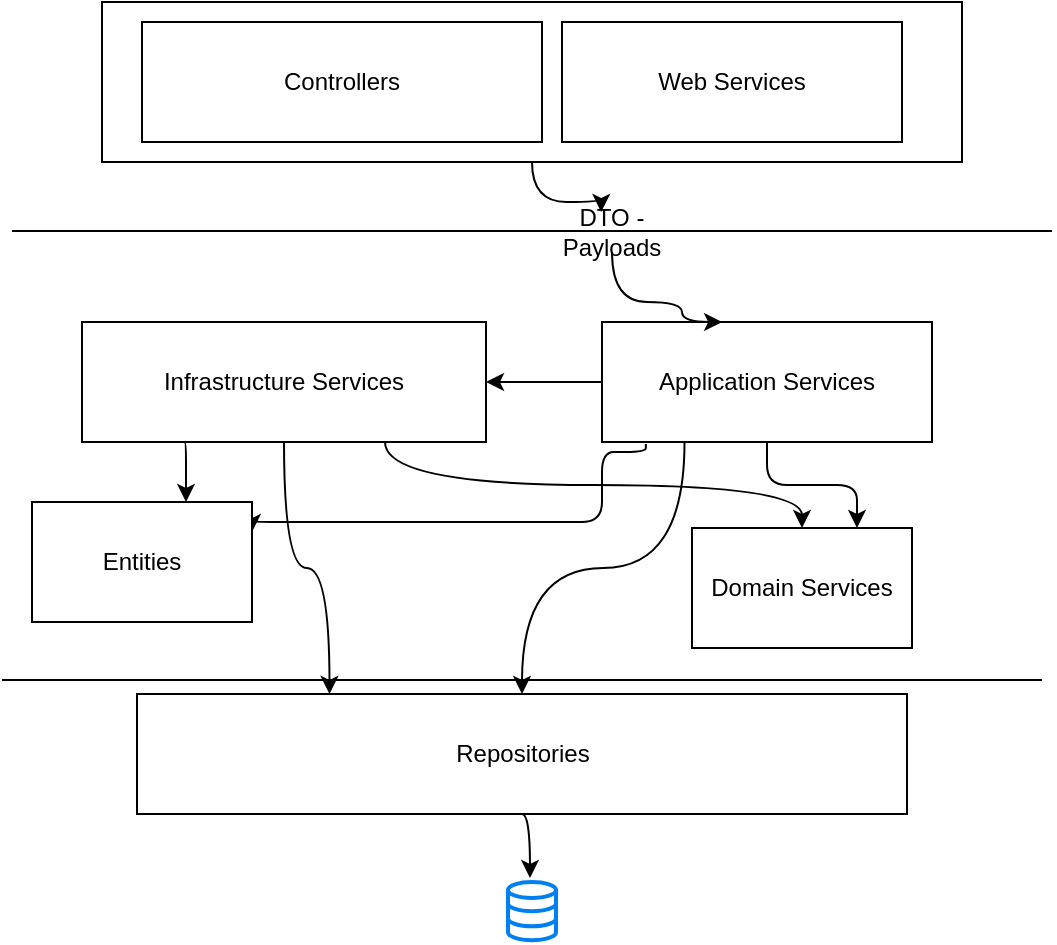 <mxfile version="11.3.0" type="device" pages="2"><diagram id="v56tfe57ucSMBe7p_W9o" name="overall"><mxGraphModel dx="772" dy="518" grid="1" gridSize="10" guides="1" tooltips="1" connect="1" arrows="1" fold="1" page="1" pageScale="1" pageWidth="850" pageHeight="1100" math="0" shadow="0"><root><mxCell id="0"/><mxCell id="1" parent="0"/><mxCell id="3vSMNe_YlhpAEYk5nzmt-1" value="" style="html=1;verticalLabelPosition=bottom;align=center;labelBackgroundColor=#ffffff;verticalAlign=top;strokeWidth=2;strokeColor=#0080F0;fillColor=#ffffff;shadow=0;dashed=0;shape=mxgraph.ios7.icons.data;" parent="1" vertex="1"><mxGeometry x="333" y="550" width="24" height="29.1" as="geometry"/></mxCell><mxCell id="3vSMNe_YlhpAEYk5nzmt-27" style="edgeStyle=orthogonalEdgeStyle;curved=1;orthogonalLoop=1;jettySize=auto;html=1;exitX=0.5;exitY=1;exitDx=0;exitDy=0;entryX=0.458;entryY=-0.069;entryDx=0;entryDy=0;entryPerimeter=0;" parent="1" source="3vSMNe_YlhpAEYk5nzmt-2" target="3vSMNe_YlhpAEYk5nzmt-1" edge="1"><mxGeometry relative="1" as="geometry"/></mxCell><mxCell id="3vSMNe_YlhpAEYk5nzmt-2" value="Repositories" style="rounded=0;whiteSpace=wrap;html=1;" parent="1" vertex="1"><mxGeometry x="147.5" y="456" width="385" height="60" as="geometry"/></mxCell><mxCell id="3vSMNe_YlhpAEYk5nzmt-3" value="Domain Services" style="rounded=0;whiteSpace=wrap;html=1;" parent="1" vertex="1"><mxGeometry x="425" y="373" width="110" height="60" as="geometry"/></mxCell><mxCell id="3vSMNe_YlhpAEYk5nzmt-25" style="edgeStyle=orthogonalEdgeStyle;curved=1;orthogonalLoop=1;jettySize=auto;html=1;exitX=0.75;exitY=1;exitDx=0;exitDy=0;" parent="1" source="3vSMNe_YlhpAEYk5nzmt-4" target="3vSMNe_YlhpAEYk5nzmt-3" edge="1"><mxGeometry relative="1" as="geometry"/></mxCell><mxCell id="jganHHVliY6nMe4zJjoM-5" style="edgeStyle=orthogonalEdgeStyle;orthogonalLoop=1;jettySize=auto;html=1;exitX=0.25;exitY=1;exitDx=0;exitDy=0;entryX=0.7;entryY=0;entryDx=0;entryDy=0;entryPerimeter=0;startArrow=none;startFill=0;endArrow=classic;endFill=1;targetPerimeterSpacing=14;" parent="1" source="3vSMNe_YlhpAEYk5nzmt-4" target="jganHHVliY6nMe4zJjoM-3" edge="1"><mxGeometry relative="1" as="geometry"/></mxCell><mxCell id="3vSMNe_YlhpAEYk5nzmt-4" value="Infrastructure Services" style="rounded=0;whiteSpace=wrap;html=1;" parent="1" vertex="1"><mxGeometry x="120" y="270" width="202" height="60" as="geometry"/></mxCell><mxCell id="jganHHVliY6nMe4zJjoM-2" style="edgeStyle=orthogonalEdgeStyle;orthogonalLoop=1;jettySize=auto;html=1;exitX=0;exitY=0.5;exitDx=0;exitDy=0;entryX=1;entryY=0.5;entryDx=0;entryDy=0;startArrow=none;startFill=0;endArrow=classic;endFill=1;targetPerimeterSpacing=14;" parent="1" source="3vSMNe_YlhpAEYk5nzmt-5" target="3vSMNe_YlhpAEYk5nzmt-4" edge="1"><mxGeometry relative="1" as="geometry"/></mxCell><mxCell id="jganHHVliY6nMe4zJjoM-4" style="edgeStyle=orthogonalEdgeStyle;orthogonalLoop=1;jettySize=auto;html=1;exitX=0.133;exitY=1.017;exitDx=0;exitDy=0;startArrow=none;startFill=0;endArrow=classic;endFill=1;targetPerimeterSpacing=14;entryX=1;entryY=0.25;entryDx=0;entryDy=0;exitPerimeter=0;" parent="1" source="3vSMNe_YlhpAEYk5nzmt-5" target="jganHHVliY6nMe4zJjoM-3" edge="1"><mxGeometry relative="1" as="geometry"><Array as="points"><mxPoint x="402" y="335"/><mxPoint x="380" y="335"/><mxPoint x="380" y="370"/><mxPoint x="205" y="370"/></Array></mxGeometry></mxCell><mxCell id="3vSMNe_YlhpAEYk5nzmt-5" value="Application Services" style="rounded=0;whiteSpace=wrap;html=1;" parent="1" vertex="1"><mxGeometry x="380" y="270" width="165" height="60" as="geometry"/></mxCell><mxCell id="3vSMNe_YlhpAEYk5nzmt-8" value="Controllers" style="rounded=0;whiteSpace=wrap;html=1;" parent="1" vertex="1"><mxGeometry x="150" y="120" width="200" height="60" as="geometry"/></mxCell><mxCell id="3vSMNe_YlhpAEYk5nzmt-9" value="Web Services" style="rounded=0;whiteSpace=wrap;html=1;" parent="1" vertex="1"><mxGeometry x="360" y="120" width="170" height="60" as="geometry"/></mxCell><mxCell id="3vSMNe_YlhpAEYk5nzmt-11" value="" style="endArrow=none;html=1;" parent="1" edge="1"><mxGeometry width="50" height="50" relative="1" as="geometry"><mxPoint x="80" y="449" as="sourcePoint"/><mxPoint x="600" y="449" as="targetPoint"/></mxGeometry></mxCell><mxCell id="3vSMNe_YlhpAEYk5nzmt-19" value="" style="endArrow=none;html=1;" parent="1" edge="1"><mxGeometry width="50" height="50" relative="1" as="geometry"><mxPoint x="85" y="224.5" as="sourcePoint"/><mxPoint x="605" y="224.5" as="targetPoint"/><Array as="points"/></mxGeometry></mxCell><mxCell id="3vSMNe_YlhpAEYk5nzmt-30" style="edgeStyle=orthogonalEdgeStyle;curved=1;orthogonalLoop=1;jettySize=auto;html=1;exitX=0.5;exitY=1;exitDx=0;exitDy=0;entryX=0.364;entryY=0;entryDx=0;entryDy=0;entryPerimeter=0;" parent="1" source="OwNdd72jKxA8_H99OcCN-3" target="3vSMNe_YlhpAEYk5nzmt-5" edge="1"><mxGeometry relative="1" as="geometry"><Array as="points"><mxPoint x="385" y="260"/><mxPoint x="420" y="260"/></Array></mxGeometry></mxCell><mxCell id="3vSMNe_YlhpAEYk5nzmt-29" value="" style="rounded=0;whiteSpace=wrap;html=1;glass=0;shadow=0;fillColor=none;" parent="1" vertex="1"><mxGeometry x="130" y="110" width="430" height="80" as="geometry"/></mxCell><mxCell id="OwNdd72jKxA8_H99OcCN-2" style="edgeStyle=orthogonalEdgeStyle;orthogonalLoop=1;jettySize=auto;html=1;exitX=0.25;exitY=1;exitDx=0;exitDy=0;curved=1;" parent="1" source="3vSMNe_YlhpAEYk5nzmt-5" target="3vSMNe_YlhpAEYk5nzmt-2" edge="1"><mxGeometry relative="1" as="geometry"><mxPoint x="401" y="330" as="sourcePoint"/><mxPoint x="365" y="383" as="targetPoint"/></mxGeometry></mxCell><mxCell id="OwNdd72jKxA8_H99OcCN-3" value="DTO - Payloads" style="text;html=1;strokeColor=none;fillColor=none;align=center;verticalAlign=middle;whiteSpace=wrap;rounded=0;" parent="1" vertex="1"><mxGeometry x="365" y="215" width="40" height="20" as="geometry"/></mxCell><mxCell id="OwNdd72jKxA8_H99OcCN-5" style="edgeStyle=orthogonalEdgeStyle;curved=1;orthogonalLoop=1;jettySize=auto;html=1;exitX=0.5;exitY=1;exitDx=0;exitDy=0;entryX=0.364;entryY=0;entryDx=0;entryDy=0;entryPerimeter=0;" parent="1" source="3vSMNe_YlhpAEYk5nzmt-29" target="OwNdd72jKxA8_H99OcCN-3" edge="1"><mxGeometry relative="1" as="geometry"><mxPoint x="345" y="230" as="sourcePoint"/><mxPoint x="420" y="270" as="targetPoint"/></mxGeometry></mxCell><mxCell id="OwNdd72jKxA8_H99OcCN-7" style="edgeStyle=orthogonalEdgeStyle;orthogonalLoop=1;jettySize=auto;html=1;exitX=0.5;exitY=1;exitDx=0;exitDy=0;entryX=0.25;entryY=0;entryDx=0;entryDy=0;curved=1;" parent="1" source="3vSMNe_YlhpAEYk5nzmt-4" target="3vSMNe_YlhpAEYk5nzmt-2" edge="1"><mxGeometry relative="1" as="geometry"><Array as="points"/><mxPoint x="250" y="330" as="sourcePoint"/><mxPoint x="241" y="382" as="targetPoint"/></mxGeometry></mxCell><mxCell id="OwNdd72jKxA8_H99OcCN-10" value="" style="endArrow=classic;html=1;edgeStyle=orthogonalEdgeStyle;entryX=0.75;entryY=0;entryDx=0;entryDy=0;" parent="1" source="3vSMNe_YlhpAEYk5nzmt-5" target="3vSMNe_YlhpAEYk5nzmt-3" edge="1"><mxGeometry width="50" height="50" relative="1" as="geometry"><mxPoint x="442.75" y="330" as="sourcePoint"/><mxPoint x="498.908" y="341.5" as="targetPoint"/></mxGeometry></mxCell><mxCell id="jganHHVliY6nMe4zJjoM-3" value="Entities" style="rounded=0;whiteSpace=wrap;html=1;" parent="1" vertex="1"><mxGeometry x="95" y="360" width="110" height="60" as="geometry"/></mxCell></root></mxGraphModel></diagram><diagram id="00W6FaAHZzzi1PTw13UY" name="entities"><mxGraphModel dx="1930" dy="1909" grid="1" gridSize="10" guides="1" tooltips="1" connect="1" arrows="1" fold="1" page="1" pageScale="1" pageWidth="827" pageHeight="1169" math="0" shadow="0"><root><mxCell id="ZeBFbYIPzaaSFqn-mo6Y-0"/><mxCell id="ZeBFbYIPzaaSFqn-mo6Y-1" parent="ZeBFbYIPzaaSFqn-mo6Y-0"/><mxCell id="ZeBFbYIPzaaSFqn-mo6Y-2" value="Seller" style="swimlane;childLayout=stackLayout;horizontal=1;startSize=30;horizontalStack=0;fillColor=#008cff;fontColor=#FFFFFF;rounded=1;fontSize=14;fontStyle=0;strokeWidth=2;resizeParent=0;resizeLast=1;shadow=0;dashed=0;align=center;" parent="ZeBFbYIPzaaSFqn-mo6Y-1" vertex="1"><mxGeometry x="130" y="-160" width="160" height="140" as="geometry"/></mxCell><mxCell id="ZeBFbYIPzaaSFqn-mo6Y-3" value="+id: Long&#10;+name: String&#10;+address: List&lt;Address&gt;&#10;+website: String&#10;+email: String&#10;+products: List&lt;Product&gt;" style="align=left;strokeColor=none;fillColor=none;spacingLeft=4;fontSize=12;verticalAlign=top;resizable=0;rotatable=0;part=1;" parent="ZeBFbYIPzaaSFqn-mo6Y-2" vertex="1"><mxGeometry y="30" width="160" height="110" as="geometry"/></mxCell><mxCell id="ZeBFbYIPzaaSFqn-mo6Y-4" value="Customer" style="swimlane;childLayout=stackLayout;horizontal=1;startSize=30;horizontalStack=0;fillColor=#008cff;fontColor=#FFFFFF;rounded=1;fontSize=14;fontStyle=0;strokeWidth=2;resizeParent=0;resizeLast=1;shadow=0;dashed=0;align=center;" parent="ZeBFbYIPzaaSFqn-mo6Y-1" vertex="1"><mxGeometry x="398" y="110" width="190" height="200" as="geometry"><mxRectangle x="420" width="90" height="30" as="alternateBounds"/></mxGeometry></mxCell><mxCell id="ZeBFbYIPzaaSFqn-mo6Y-5" value="+id: Long&#10;+firstName : String&#10;+lastName : String&#10;+email: String&#10;+phonenumber: String&#10;+ addresses: List&lt;Address&gt;&#10;+reviews: List&lt;Review&gt;&#10;+paymentOptions:List&lt;Payment&gt;&#10;+orders: List&lt;Orders&gt;" style="align=left;strokeColor=none;fillColor=none;spacingLeft=4;fontSize=12;verticalAlign=top;resizable=0;rotatable=0;part=1;" parent="ZeBFbYIPzaaSFqn-mo6Y-4" vertex="1"><mxGeometry y="30" width="190" height="170" as="geometry"/></mxCell><mxCell id="ZeBFbYIPzaaSFqn-mo6Y-7" value="Review" style="swimlane;childLayout=stackLayout;horizontal=1;startSize=30;horizontalStack=0;fillColor=#008cff;fontColor=#FFFFFF;rounded=1;fontSize=14;fontStyle=0;strokeWidth=2;resizeParent=0;resizeLast=1;shadow=0;dashed=0;align=center;" parent="ZeBFbYIPzaaSFqn-mo6Y-1" vertex="1"><mxGeometry x="413" y="-100" width="160" height="130" as="geometry"/></mxCell><mxCell id="ZeBFbYIPzaaSFqn-mo6Y-8" value="+id: Long&#10;+star: short&#10;+comment: String&#10;+date: Instant&#10;+customer: Customer&#10;+product: Product" style="align=left;strokeColor=none;fillColor=none;spacingLeft=4;fontSize=12;verticalAlign=top;resizable=0;rotatable=0;part=1;" parent="ZeBFbYIPzaaSFqn-mo6Y-7" vertex="1"><mxGeometry y="30" width="160" height="100" as="geometry"/></mxCell><mxCell id="ZeBFbYIPzaaSFqn-mo6Y-9" value="Product" style="swimlane;childLayout=stackLayout;horizontal=1;startSize=30;horizontalStack=0;fillColor=#008cff;fontColor=#FFFFFF;rounded=1;fontSize=14;fontStyle=0;strokeWidth=2;resizeParent=0;resizeLast=1;shadow=0;dashed=0;align=center;" parent="ZeBFbYIPzaaSFqn-mo6Y-1" vertex="1"><mxGeometry x="40" y="65" width="180" height="175" as="geometry"/></mxCell><mxCell id="ZeBFbYIPzaaSFqn-mo6Y-10" value="+id: Long&#10;+name : String&#10;+description : String&#10;+ listPrice : double&#10;+ availableQuantity: long&#10;+seller: Seller&#10;+category: Category&#10;+reviews: List&lt;Review&gt;&#10;+orderItems: List&lt;OrderItem&gt;" style="align=left;strokeColor=none;fillColor=none;spacingLeft=4;fontSize=12;verticalAlign=top;resizable=0;rotatable=0;part=1;" parent="ZeBFbYIPzaaSFqn-mo6Y-9" vertex="1"><mxGeometry y="30" width="180" height="145" as="geometry"/></mxCell><mxCell id="ZeBFbYIPzaaSFqn-mo6Y-13" value="Address" style="swimlane;childLayout=stackLayout;horizontal=1;startSize=30;horizontalStack=0;fillColor=#008cff;fontColor=#FFFFFF;rounded=1;fontSize=14;fontStyle=0;strokeWidth=2;resizeParent=0;resizeLast=1;shadow=0;dashed=0;align=center;" parent="ZeBFbYIPzaaSFqn-mo6Y-1" vertex="1"><mxGeometry x="640" y="315" width="160" height="150" as="geometry"/></mxCell><mxCell id="ZeBFbYIPzaaSFqn-mo6Y-14" value="+id: Long&#10;+street: String&#10;+unit: String&#10;+city: String&#10;+state: String&#10;+zipcode: integer&#10;+phonenumber: String" style="align=left;strokeColor=none;fillColor=none;spacingLeft=4;fontSize=12;verticalAlign=top;resizable=0;rotatable=0;part=1;" parent="ZeBFbYIPzaaSFqn-mo6Y-13" vertex="1"><mxGeometry y="30" width="160" height="120" as="geometry"/></mxCell><mxCell id="ZeBFbYIPzaaSFqn-mo6Y-15" value="Category" style="swimlane;childLayout=stackLayout;horizontal=1;startSize=30;horizontalStack=0;fillColor=#008cff;fontColor=#FFFFFF;rounded=1;fontSize=14;fontStyle=0;strokeWidth=2;resizeParent=0;resizeLast=1;shadow=0;dashed=0;align=center;" parent="ZeBFbYIPzaaSFqn-mo6Y-1" vertex="1"><mxGeometry x="-140" y="-25" width="160" height="105" as="geometry"/></mxCell><mxCell id="ZeBFbYIPzaaSFqn-mo6Y-16" value="+id : Long&#10;+name: String&#10;+product: List&lt;Product&gt;" style="align=left;strokeColor=none;fillColor=none;spacingLeft=4;fontSize=12;verticalAlign=top;resizable=0;rotatable=0;part=1;" parent="ZeBFbYIPzaaSFqn-mo6Y-15" vertex="1"><mxGeometry y="30" width="160" height="75" as="geometry"/></mxCell><mxCell id="ZeBFbYIPzaaSFqn-mo6Y-17" value="OrderItem" style="swimlane;childLayout=stackLayout;horizontal=1;startSize=30;horizontalStack=0;fillColor=#008cff;fontColor=#FFFFFF;rounded=1;fontSize=14;fontStyle=0;strokeWidth=2;resizeParent=0;resizeLast=1;shadow=0;dashed=0;align=center;" parent="ZeBFbYIPzaaSFqn-mo6Y-1" vertex="1"><mxGeometry x="-160" y="270" width="160" height="120" as="geometry"/></mxCell><mxCell id="ZeBFbYIPzaaSFqn-mo6Y-18" value="+id: Long&#10;+product: Product&#10;+order: Order&#10;+unitPrice: double&#10;+quantity: long" style="align=left;strokeColor=none;fillColor=none;spacingLeft=4;fontSize=12;verticalAlign=top;resizable=0;rotatable=0;part=1;" parent="ZeBFbYIPzaaSFqn-mo6Y-17" vertex="1"><mxGeometry y="30" width="160" height="90" as="geometry"/></mxCell><mxCell id="ZeBFbYIPzaaSFqn-mo6Y-19" value="Order" style="swimlane;childLayout=stackLayout;horizontal=1;startSize=30;horizontalStack=0;fillColor=#008cff;fontColor=#FFFFFF;rounded=1;fontSize=14;fontStyle=0;strokeWidth=2;resizeParent=0;resizeLast=1;shadow=0;dashed=0;align=center;" parent="ZeBFbYIPzaaSFqn-mo6Y-1" vertex="1"><mxGeometry x="110" y="255" width="160" height="180" as="geometry"/></mxCell><mxCell id="ZeBFbYIPzaaSFqn-mo6Y-20" value="+id: Long&#10;+date: Instant&#10;+totalValue: double&#10;+status: OrderStatus&#10;+customer: Customer&#10;+items: List&lt;OrderItem&gt;&#10;+address:Adress&#10;+payment:Payment" style="align=left;strokeColor=none;fillColor=none;spacingLeft=4;fontSize=12;verticalAlign=top;resizable=0;rotatable=0;part=1;" parent="ZeBFbYIPzaaSFqn-mo6Y-19" vertex="1"><mxGeometry y="30" width="160" height="150" as="geometry"/></mxCell><mxCell id="ZeBFbYIPzaaSFqn-mo6Y-21" value="&lt;&lt;enumeration&gt;&gt;&#10;OrderStatus" style="swimlane;childLayout=stackLayout;horizontal=1;startSize=30;horizontalStack=0;fillColor=#008cff;fontColor=#FFFFFF;rounded=1;fontSize=14;fontStyle=0;strokeWidth=2;resizeParent=0;resizeLast=1;shadow=0;dashed=0;align=center;" parent="ZeBFbYIPzaaSFqn-mo6Y-1" vertex="1"><mxGeometry x="-40" y="505" width="160" height="120" as="geometry"/></mxCell><mxCell id="ZeBFbYIPzaaSFqn-mo6Y-22" value="+Ordered&#10;+Shipped&#10;+Cancelled&#10;+Delivered" style="align=left;strokeColor=none;fillColor=none;spacingLeft=4;fontSize=12;verticalAlign=top;resizable=0;rotatable=0;part=1;" parent="ZeBFbYIPzaaSFqn-mo6Y-21" vertex="1"><mxGeometry y="30" width="160" height="90" as="geometry"/></mxCell><mxCell id="ZeBFbYIPzaaSFqn-mo6Y-23" value="Payment" style="swimlane;childLayout=stackLayout;horizontal=1;startSize=30;horizontalStack=0;fillColor=#008cff;fontColor=#FFFFFF;rounded=1;fontSize=14;fontStyle=0;strokeWidth=2;resizeParent=0;resizeLast=1;shadow=0;dashed=0;align=center;" parent="ZeBFbYIPzaaSFqn-mo6Y-1" vertex="1"><mxGeometry x="370" y="505" width="160" height="150" as="geometry"/></mxCell><mxCell id="ZeBFbYIPzaaSFqn-mo6Y-24" value="+id: Long&#10;+nameOnCard: String&#10;+cardNumber: String&#10;+cardType: String&#10;+expireMonth: int&#10;+expireYear: int&#10;+billingAddress: Address&#10;+customer: Customer" style="align=left;strokeColor=none;fillColor=none;spacingLeft=4;fontSize=12;verticalAlign=top;resizable=0;rotatable=0;part=1;" parent="ZeBFbYIPzaaSFqn-mo6Y-23" vertex="1"><mxGeometry y="30" width="160" height="120" as="geometry"/></mxCell><mxCell id="ZeBFbYIPzaaSFqn-mo6Y-31" value="" style="fontSize=12;html=1;endArrow=ERzeroToMany;startArrow=ERmandOne;entryX=0.75;entryY=0;entryDx=0;entryDy=0;edgeStyle=orthogonalEdgeStyle;" parent="ZeBFbYIPzaaSFqn-mo6Y-1" source="ZeBFbYIPzaaSFqn-mo6Y-3" target="ZeBFbYIPzaaSFqn-mo6Y-9" edge="1"><mxGeometry width="100" height="100" relative="1" as="geometry"><mxPoint x="260" y="50" as="sourcePoint"/><mxPoint x="283" y="40" as="targetPoint"/></mxGeometry></mxCell><mxCell id="ZeBFbYIPzaaSFqn-mo6Y-33" value="" style="edgeStyle=orthogonalEdgeStyle;fontSize=12;html=1;endArrow=ERzeroToOne;startArrow=ERmandOne;exitX=0.5;exitY=1;exitDx=0;exitDy=0;entryX=0;entryY=0.25;entryDx=0;entryDy=0;" parent="ZeBFbYIPzaaSFqn-mo6Y-1" source="ZeBFbYIPzaaSFqn-mo6Y-16" target="ZeBFbYIPzaaSFqn-mo6Y-10" edge="1"><mxGeometry width="100" height="100" relative="1" as="geometry"><mxPoint x="60" y="150" as="sourcePoint"/><mxPoint x="160" y="50" as="targetPoint"/></mxGeometry></mxCell><mxCell id="ZeBFbYIPzaaSFqn-mo6Y-35" value="" style="edgeStyle=elbowEdgeStyle;fontSize=12;html=1;endArrow=ERzeroToMany;startArrow=ERmandOne;" parent="ZeBFbYIPzaaSFqn-mo6Y-1" source="ZeBFbYIPzaaSFqn-mo6Y-10" target="ZeBFbYIPzaaSFqn-mo6Y-8" edge="1"><mxGeometry width="100" height="100" relative="1" as="geometry"><mxPoint x="290" y="240" as="sourcePoint"/><mxPoint x="390" y="140" as="targetPoint"/></mxGeometry></mxCell><mxCell id="ZeBFbYIPzaaSFqn-mo6Y-37" style="orthogonalLoop=1;jettySize=auto;html=1;exitX=0.5;exitY=1;exitDx=0;exitDy=0;entryX=0.169;entryY=0;entryDx=0;entryDy=0;entryPerimeter=0;targetPerimeterSpacing=14;elbow=vertical;edgeStyle=orthogonalEdgeStyle;startArrow=ERzeroToMany;startFill=1;endArrow=ERmandOne;endFill=0;" parent="ZeBFbYIPzaaSFqn-mo6Y-1" source="ZeBFbYIPzaaSFqn-mo6Y-8" target="ZeBFbYIPzaaSFqn-mo6Y-4" edge="1"><mxGeometry relative="1" as="geometry"/></mxCell><mxCell id="ZeBFbYIPzaaSFqn-mo6Y-38" value="" style="edgeStyle=orthogonalEdgeStyle;fontSize=12;html=1;endArrow=ERzeroToMany;endFill=1;entryX=0.5;entryY=0;entryDx=0;entryDy=0;exitX=1;exitY=0.25;exitDx=0;exitDy=0;" parent="ZeBFbYIPzaaSFqn-mo6Y-1" source="ZeBFbYIPzaaSFqn-mo6Y-5" target="ZeBFbYIPzaaSFqn-mo6Y-13" edge="1"><mxGeometry width="100" height="100" relative="1" as="geometry"><mxPoint x="473" y="380" as="sourcePoint"/><mxPoint x="573" y="280" as="targetPoint"/></mxGeometry></mxCell><mxCell id="ZeBFbYIPzaaSFqn-mo6Y-40" value="" style="edgeStyle=orthogonalEdgeStyle;fontSize=12;html=1;endArrow=ERzeroToMany;endFill=1;entryX=0.875;entryY=-0.013;entryDx=0;entryDy=0;entryPerimeter=0;exitX=1;exitY=0.092;exitDx=0;exitDy=0;exitPerimeter=0;" parent="ZeBFbYIPzaaSFqn-mo6Y-1" source="ZeBFbYIPzaaSFqn-mo6Y-2" target="ZeBFbYIPzaaSFqn-mo6Y-13" edge="1"><mxGeometry width="100" height="100" relative="1" as="geometry"><mxPoint x="320" y="-40" as="sourcePoint"/><mxPoint x="570" y="250" as="targetPoint"/></mxGeometry></mxCell><mxCell id="q1HIxkfjvxAjfOYAbi55-0" value="" style="edgeStyle=orthogonalEdgeStyle;fontSize=12;html=1;endArrow=ERzeroToMany;endFill=1;exitX=0;exitY=0.5;exitDx=0;exitDy=0;entryX=1;entryY=0.25;entryDx=0;entryDy=0;" parent="ZeBFbYIPzaaSFqn-mo6Y-1" source="ZeBFbYIPzaaSFqn-mo6Y-5" target="ZeBFbYIPzaaSFqn-mo6Y-20" edge="1"><mxGeometry width="100" height="100" relative="1" as="geometry"><mxPoint x="440" y="250" as="sourcePoint"/><mxPoint x="540" y="150" as="targetPoint"/></mxGeometry></mxCell><mxCell id="q1HIxkfjvxAjfOYAbi55-3" value="" style="edgeStyle=orthogonalEdgeStyle;fontSize=12;html=1;endArrow=ERzeroToMany;startArrow=ERmandOne;" parent="ZeBFbYIPzaaSFqn-mo6Y-1" source="ZeBFbYIPzaaSFqn-mo6Y-10" target="ZeBFbYIPzaaSFqn-mo6Y-17" edge="1"><mxGeometry width="100" height="100" relative="1" as="geometry"><mxPoint x="190" y="310" as="sourcePoint"/><mxPoint x="290" y="210" as="targetPoint"/></mxGeometry></mxCell><mxCell id="q1HIxkfjvxAjfOYAbi55-4" value="" style="edgeStyle=entityRelationEdgeStyle;fontSize=12;html=1;endArrow=ERoneToMany;startArrow=ERmandOne;" parent="ZeBFbYIPzaaSFqn-mo6Y-1" source="ZeBFbYIPzaaSFqn-mo6Y-19" target="ZeBFbYIPzaaSFqn-mo6Y-18" edge="1"><mxGeometry width="100" height="100" relative="1" as="geometry"><mxPoint x="160" y="544" as="sourcePoint"/><mxPoint x="260" y="444" as="targetPoint"/></mxGeometry></mxCell><mxCell id="q1HIxkfjvxAjfOYAbi55-6" value="" style="edgeStyle=orthogonalEdgeStyle;fontSize=12;html=1;endArrow=ERone;endFill=1;" parent="ZeBFbYIPzaaSFqn-mo6Y-1" source="ZeBFbYIPzaaSFqn-mo6Y-20" target="ZeBFbYIPzaaSFqn-mo6Y-21" edge="1"><mxGeometry width="100" height="100" relative="1" as="geometry"><mxPoint x="150" y="660" as="sourcePoint"/><mxPoint x="250" y="560" as="targetPoint"/></mxGeometry></mxCell><mxCell id="E-QczF_exGBUsWfhuGRF-0" value="" style="fontSize=12;html=1;endArrow=ERzeroToMany;startArrow=ERmandOne;edgeStyle=orthogonalEdgeStyle;exitX=0.5;exitY=1;exitDx=0;exitDy=0;" edge="1" parent="ZeBFbYIPzaaSFqn-mo6Y-1" source="ZeBFbYIPzaaSFqn-mo6Y-5" target="ZeBFbYIPzaaSFqn-mo6Y-23"><mxGeometry width="100" height="100" relative="1" as="geometry"><mxPoint x="530" y="450" as="sourcePoint"/><mxPoint x="630" y="350" as="targetPoint"/><Array as="points"><mxPoint x="493" y="310"/><mxPoint x="450" y="310"/></Array></mxGeometry></mxCell><mxCell id="E-QczF_exGBUsWfhuGRF-1" style="edgeStyle=orthogonalEdgeStyle;rounded=0;orthogonalLoop=1;jettySize=auto;html=1;exitX=0.75;exitY=1;exitDx=0;exitDy=0;entryX=0;entryY=0.5;entryDx=0;entryDy=0;startArrow=ERzeroToMany;startFill=1;endArrow=ERmandOne;endFill=0;" edge="1" parent="ZeBFbYIPzaaSFqn-mo6Y-1" source="ZeBFbYIPzaaSFqn-mo6Y-20" target="ZeBFbYIPzaaSFqn-mo6Y-24"><mxGeometry relative="1" as="geometry"/></mxCell><mxCell id="E-QczF_exGBUsWfhuGRF-2" style="edgeStyle=orthogonalEdgeStyle;rounded=0;orthogonalLoop=1;jettySize=auto;html=1;exitX=0.5;exitY=1;exitDx=0;exitDy=0;entryX=1;entryY=0.75;entryDx=0;entryDy=0;startArrow=ERmandOne;startFill=0;endArrow=ERzeroToMany;endFill=1;" edge="1" parent="ZeBFbYIPzaaSFqn-mo6Y-1" source="ZeBFbYIPzaaSFqn-mo6Y-14" target="ZeBFbYIPzaaSFqn-mo6Y-24"><mxGeometry relative="1" as="geometry"/></mxCell><mxCell id="E-QczF_exGBUsWfhuGRF-5" style="edgeStyle=orthogonalEdgeStyle;rounded=0;orthogonalLoop=1;jettySize=auto;html=1;exitX=1;exitY=0.5;exitDx=0;exitDy=0;entryX=-0.009;entryY=0.604;entryDx=0;entryDy=0;entryPerimeter=0;startArrow=ERzeroToMany;startFill=1;endArrow=ERmandOne;endFill=0;" edge="1" parent="ZeBFbYIPzaaSFqn-mo6Y-1" source="ZeBFbYIPzaaSFqn-mo6Y-20" target="ZeBFbYIPzaaSFqn-mo6Y-14"><mxGeometry relative="1" as="geometry"/></mxCell></root></mxGraphModel></diagram></mxfile>